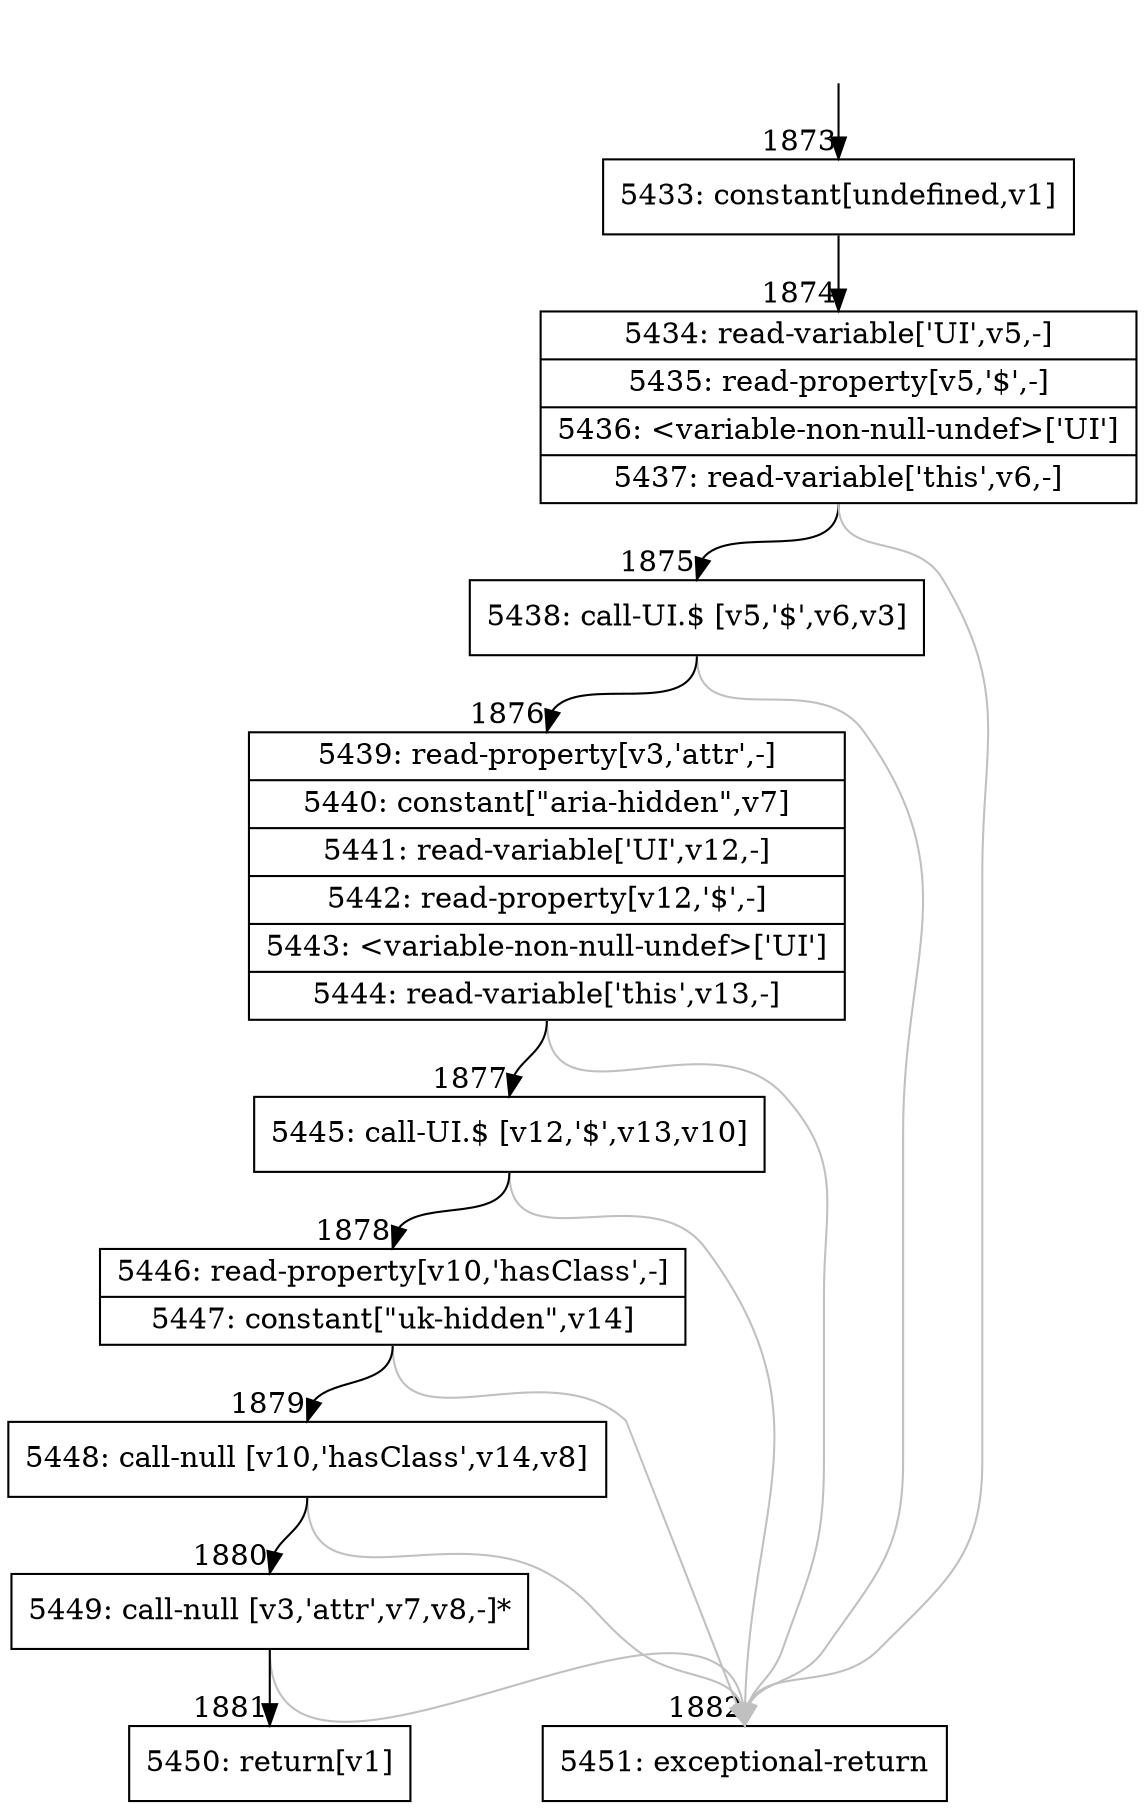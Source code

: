digraph {
rankdir="TD"
BB_entry150[shape=none,label=""];
BB_entry150 -> BB1873 [tailport=s, headport=n, headlabel="    1873"]
BB1873 [shape=record label="{5433: constant[undefined,v1]}" ] 
BB1873 -> BB1874 [tailport=s, headport=n, headlabel="      1874"]
BB1874 [shape=record label="{5434: read-variable['UI',v5,-]|5435: read-property[v5,'$',-]|5436: \<variable-non-null-undef\>['UI']|5437: read-variable['this',v6,-]}" ] 
BB1874 -> BB1875 [tailport=s, headport=n, headlabel="      1875"]
BB1874 -> BB1882 [tailport=s, headport=n, color=gray, headlabel="      1882"]
BB1875 [shape=record label="{5438: call-UI.$ [v5,'$',v6,v3]}" ] 
BB1875 -> BB1876 [tailport=s, headport=n, headlabel="      1876"]
BB1875 -> BB1882 [tailport=s, headport=n, color=gray]
BB1876 [shape=record label="{5439: read-property[v3,'attr',-]|5440: constant[\"aria-hidden\",v7]|5441: read-variable['UI',v12,-]|5442: read-property[v12,'$',-]|5443: \<variable-non-null-undef\>['UI']|5444: read-variable['this',v13,-]}" ] 
BB1876 -> BB1877 [tailport=s, headport=n, headlabel="      1877"]
BB1876 -> BB1882 [tailport=s, headport=n, color=gray]
BB1877 [shape=record label="{5445: call-UI.$ [v12,'$',v13,v10]}" ] 
BB1877 -> BB1878 [tailport=s, headport=n, headlabel="      1878"]
BB1877 -> BB1882 [tailport=s, headport=n, color=gray]
BB1878 [shape=record label="{5446: read-property[v10,'hasClass',-]|5447: constant[\"uk-hidden\",v14]}" ] 
BB1878 -> BB1879 [tailport=s, headport=n, headlabel="      1879"]
BB1878 -> BB1882 [tailport=s, headport=n, color=gray]
BB1879 [shape=record label="{5448: call-null [v10,'hasClass',v14,v8]}" ] 
BB1879 -> BB1880 [tailport=s, headport=n, headlabel="      1880"]
BB1879 -> BB1882 [tailport=s, headport=n, color=gray]
BB1880 [shape=record label="{5449: call-null [v3,'attr',v7,v8,-]*}" ] 
BB1880 -> BB1881 [tailport=s, headport=n, headlabel="      1881"]
BB1880 -> BB1882 [tailport=s, headport=n, color=gray]
BB1881 [shape=record label="{5450: return[v1]}" ] 
BB1882 [shape=record label="{5451: exceptional-return}" ] 
//#$~ 1428
}
